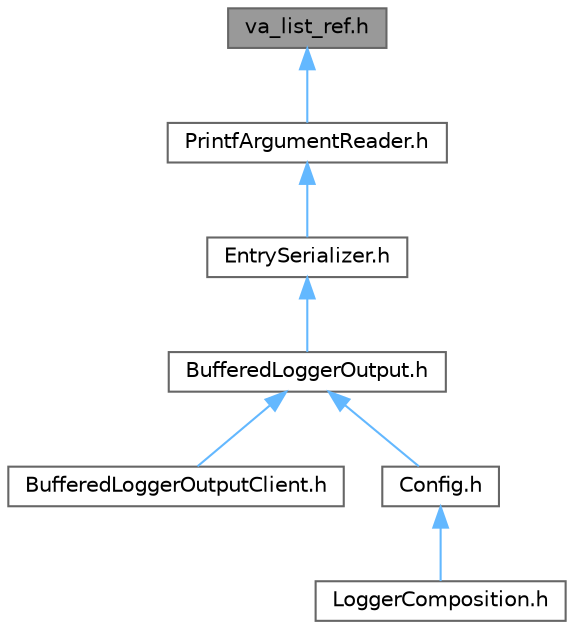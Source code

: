 digraph "va_list_ref.h"
{
 // LATEX_PDF_SIZE
  bgcolor="transparent";
  edge [fontname=Helvetica,fontsize=10,labelfontname=Helvetica,labelfontsize=10];
  node [fontname=Helvetica,fontsize=10,shape=box,height=0.2,width=0.4];
  Node1 [id="Node000001",label="va_list_ref.h",height=0.2,width=0.4,color="gray40", fillcolor="grey60", style="filled", fontcolor="black",tooltip=" "];
  Node1 -> Node2 [id="edge1_Node000001_Node000002",dir="back",color="steelblue1",style="solid",tooltip=" "];
  Node2 [id="Node000002",label="PrintfArgumentReader.h",height=0.2,width=0.4,color="grey40", fillcolor="white", style="filled",URL="$dc/d83/PrintfArgumentReader_8h_source.html",tooltip=" "];
  Node2 -> Node3 [id="edge2_Node000002_Node000003",dir="back",color="steelblue1",style="solid",tooltip=" "];
  Node3 [id="Node000003",label="EntrySerializer.h",height=0.2,width=0.4,color="grey40", fillcolor="white", style="filled",URL="$d1/dfe/EntrySerializer_8h_source.html",tooltip=" "];
  Node3 -> Node4 [id="edge3_Node000003_Node000004",dir="back",color="steelblue1",style="solid",tooltip=" "];
  Node4 [id="Node000004",label="BufferedLoggerOutput.h",height=0.2,width=0.4,color="grey40", fillcolor="white", style="filled",URL="$d8/d44/BufferedLoggerOutput_8h_source.html",tooltip=" "];
  Node4 -> Node5 [id="edge4_Node000004_Node000005",dir="back",color="steelblue1",style="solid",tooltip=" "];
  Node5 [id="Node000005",label="BufferedLoggerOutputClient.h",height=0.2,width=0.4,color="grey40", fillcolor="white", style="filled",URL="$d9/d2b/BufferedLoggerOutputClient_8h_source.html",tooltip=" "];
  Node4 -> Node6 [id="edge5_Node000004_Node000006",dir="back",color="steelblue1",style="solid",tooltip=" "];
  Node6 [id="Node000006",label="Config.h",height=0.2,width=0.4,color="grey40", fillcolor="white", style="filled",URL="$d5/de3/Config_8h_source.html",tooltip=" "];
  Node6 -> Node7 [id="edge6_Node000006_Node000007",dir="back",color="steelblue1",style="solid",tooltip=" "];
  Node7 [id="Node000007",label="LoggerComposition.h",height=0.2,width=0.4,color="grey40", fillcolor="white", style="filled",URL="$d8/d4f/LoggerComposition_8h_source.html",tooltip=" "];
}

